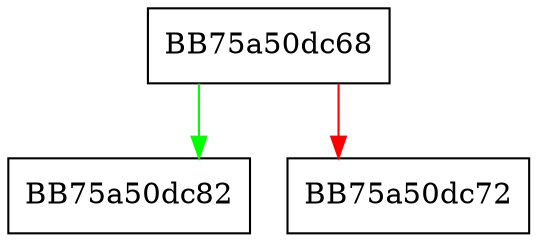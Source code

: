 digraph push_back {
  node [shape="box"];
  graph [splines=ortho];
  BB75a50dc68 -> BB75a50dc82 [color="green"];
  BB75a50dc68 -> BB75a50dc72 [color="red"];
}